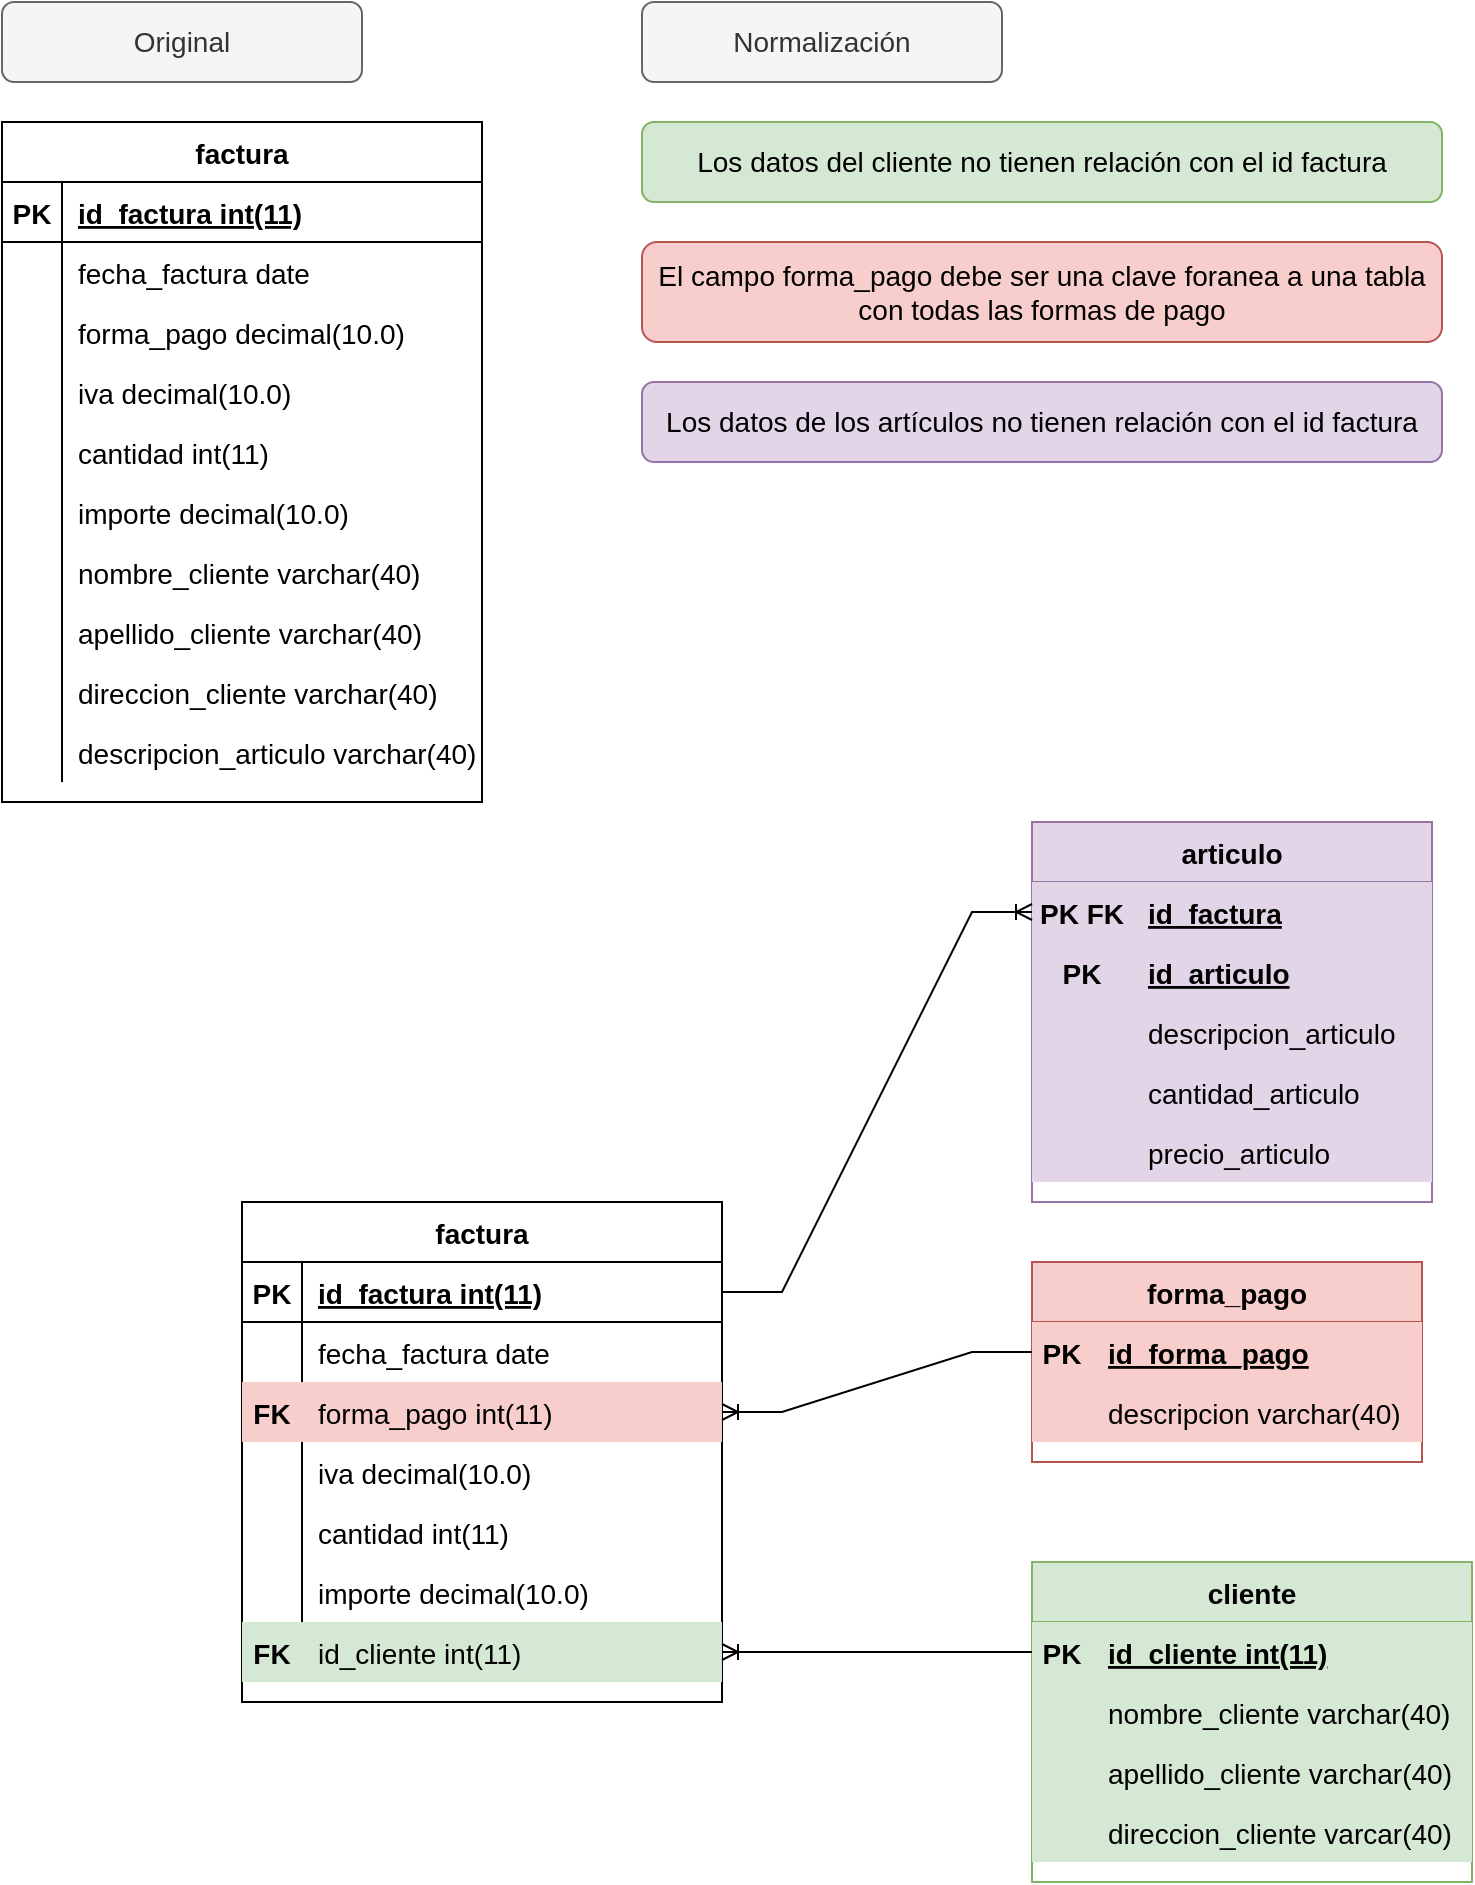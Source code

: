<mxfile version="18.0.3" type="device"><diagram id="R2lEEEUBdFMjLlhIrx00" name="Page-1"><mxGraphModel dx="1186" dy="534" grid="1" gridSize="10" guides="1" tooltips="1" connect="1" arrows="1" fold="1" page="1" pageScale="1" pageWidth="850" pageHeight="1100" math="0" shadow="0" extFonts="Permanent Marker^https://fonts.googleapis.com/css?family=Permanent+Marker"><root><mxCell id="0"/><mxCell id="1" parent="0"/><mxCell id="Le9DJE8ppJ4_y0dzb3oy-1" value="factura" style="shape=table;startSize=30;container=1;collapsible=1;childLayout=tableLayout;fixedRows=1;rowLines=0;fontStyle=1;align=center;resizeLast=1;fontSize=14;" parent="1" vertex="1"><mxGeometry x="160" y="640" width="240" height="250" as="geometry"/></mxCell><mxCell id="Le9DJE8ppJ4_y0dzb3oy-2" value="" style="shape=tableRow;horizontal=0;startSize=0;swimlaneHead=0;swimlaneBody=0;fillColor=none;collapsible=0;dropTarget=0;points=[[0,0.5],[1,0.5]];portConstraint=eastwest;top=0;left=0;right=0;bottom=1;fontSize=14;" parent="Le9DJE8ppJ4_y0dzb3oy-1" vertex="1"><mxGeometry y="30" width="240" height="30" as="geometry"/></mxCell><mxCell id="Le9DJE8ppJ4_y0dzb3oy-3" value="PK" style="shape=partialRectangle;connectable=0;fillColor=none;top=0;left=0;bottom=0;right=0;fontStyle=1;overflow=hidden;fontSize=14;" parent="Le9DJE8ppJ4_y0dzb3oy-2" vertex="1"><mxGeometry width="30" height="30" as="geometry"><mxRectangle width="30" height="30" as="alternateBounds"/></mxGeometry></mxCell><mxCell id="Le9DJE8ppJ4_y0dzb3oy-4" value="id_factura int(11)" style="shape=partialRectangle;connectable=0;fillColor=none;top=0;left=0;bottom=0;right=0;align=left;spacingLeft=6;fontStyle=5;overflow=hidden;fontSize=14;" parent="Le9DJE8ppJ4_y0dzb3oy-2" vertex="1"><mxGeometry x="30" width="210" height="30" as="geometry"><mxRectangle width="210" height="30" as="alternateBounds"/></mxGeometry></mxCell><mxCell id="Le9DJE8ppJ4_y0dzb3oy-5" value="" style="shape=tableRow;horizontal=0;startSize=0;swimlaneHead=0;swimlaneBody=0;fillColor=none;collapsible=0;dropTarget=0;points=[[0,0.5],[1,0.5]];portConstraint=eastwest;top=0;left=0;right=0;bottom=0;fontSize=14;" parent="Le9DJE8ppJ4_y0dzb3oy-1" vertex="1"><mxGeometry y="60" width="240" height="30" as="geometry"/></mxCell><mxCell id="Le9DJE8ppJ4_y0dzb3oy-6" value="" style="shape=partialRectangle;connectable=0;fillColor=none;top=0;left=0;bottom=0;right=0;editable=1;overflow=hidden;fontSize=14;" parent="Le9DJE8ppJ4_y0dzb3oy-5" vertex="1"><mxGeometry width="30" height="30" as="geometry"><mxRectangle width="30" height="30" as="alternateBounds"/></mxGeometry></mxCell><mxCell id="Le9DJE8ppJ4_y0dzb3oy-7" value="fecha_factura date" style="shape=partialRectangle;connectable=0;fillColor=none;top=0;left=0;bottom=0;right=0;align=left;spacingLeft=6;overflow=hidden;fontSize=14;" parent="Le9DJE8ppJ4_y0dzb3oy-5" vertex="1"><mxGeometry x="30" width="210" height="30" as="geometry"><mxRectangle width="210" height="30" as="alternateBounds"/></mxGeometry></mxCell><mxCell id="Le9DJE8ppJ4_y0dzb3oy-8" value="" style="shape=tableRow;horizontal=0;startSize=0;swimlaneHead=0;swimlaneBody=0;fillColor=#f8cecc;collapsible=0;dropTarget=0;points=[[0,0.5],[1,0.5]];portConstraint=eastwest;top=0;left=0;right=0;bottom=0;fontSize=14;strokeColor=#b85450;" parent="Le9DJE8ppJ4_y0dzb3oy-1" vertex="1"><mxGeometry y="90" width="240" height="30" as="geometry"/></mxCell><mxCell id="Le9DJE8ppJ4_y0dzb3oy-9" value="FK" style="shape=partialRectangle;connectable=0;fillColor=none;top=0;left=0;bottom=0;right=0;editable=1;overflow=hidden;fontSize=14;fontStyle=1" parent="Le9DJE8ppJ4_y0dzb3oy-8" vertex="1"><mxGeometry width="30" height="30" as="geometry"><mxRectangle width="30" height="30" as="alternateBounds"/></mxGeometry></mxCell><mxCell id="Le9DJE8ppJ4_y0dzb3oy-10" value="forma_pago int(11)" style="shape=partialRectangle;connectable=0;fillColor=#f8cecc;top=0;left=0;bottom=0;right=0;align=left;spacingLeft=6;overflow=hidden;fontSize=14;strokeColor=#b85450;" parent="Le9DJE8ppJ4_y0dzb3oy-8" vertex="1"><mxGeometry x="30" width="210" height="30" as="geometry"><mxRectangle width="210" height="30" as="alternateBounds"/></mxGeometry></mxCell><mxCell id="Le9DJE8ppJ4_y0dzb3oy-11" value="" style="shape=tableRow;horizontal=0;startSize=0;swimlaneHead=0;swimlaneBody=0;fillColor=none;collapsible=0;dropTarget=0;points=[[0,0.5],[1,0.5]];portConstraint=eastwest;top=0;left=0;right=0;bottom=0;fontSize=14;" parent="Le9DJE8ppJ4_y0dzb3oy-1" vertex="1"><mxGeometry y="120" width="240" height="30" as="geometry"/></mxCell><mxCell id="Le9DJE8ppJ4_y0dzb3oy-12" value="" style="shape=partialRectangle;connectable=0;fillColor=none;top=0;left=0;bottom=0;right=0;editable=1;overflow=hidden;fontSize=14;" parent="Le9DJE8ppJ4_y0dzb3oy-11" vertex="1"><mxGeometry width="30" height="30" as="geometry"><mxRectangle width="30" height="30" as="alternateBounds"/></mxGeometry></mxCell><mxCell id="Le9DJE8ppJ4_y0dzb3oy-13" value="iva decimal(10.0)" style="shape=partialRectangle;connectable=0;fillColor=none;top=0;left=0;bottom=0;right=0;align=left;spacingLeft=6;overflow=hidden;fontSize=14;" parent="Le9DJE8ppJ4_y0dzb3oy-11" vertex="1"><mxGeometry x="30" width="210" height="30" as="geometry"><mxRectangle width="210" height="30" as="alternateBounds"/></mxGeometry></mxCell><mxCell id="Le9DJE8ppJ4_y0dzb3oy-29" value="" style="shape=tableRow;horizontal=0;startSize=0;swimlaneHead=0;swimlaneBody=0;fillColor=none;collapsible=0;dropTarget=0;points=[[0,0.5],[1,0.5]];portConstraint=eastwest;top=0;left=0;right=0;bottom=0;fontSize=14;" parent="Le9DJE8ppJ4_y0dzb3oy-1" vertex="1"><mxGeometry y="150" width="240" height="30" as="geometry"/></mxCell><mxCell id="Le9DJE8ppJ4_y0dzb3oy-30" value="" style="shape=partialRectangle;connectable=0;fillColor=none;top=0;left=0;bottom=0;right=0;editable=1;overflow=hidden;fontSize=14;" parent="Le9DJE8ppJ4_y0dzb3oy-29" vertex="1"><mxGeometry width="30" height="30" as="geometry"><mxRectangle width="30" height="30" as="alternateBounds"/></mxGeometry></mxCell><mxCell id="Le9DJE8ppJ4_y0dzb3oy-31" value="cantidad int(11)" style="shape=partialRectangle;connectable=0;fillColor=none;top=0;left=0;bottom=0;right=0;align=left;spacingLeft=6;overflow=hidden;fontSize=14;" parent="Le9DJE8ppJ4_y0dzb3oy-29" vertex="1"><mxGeometry x="30" width="210" height="30" as="geometry"><mxRectangle width="210" height="30" as="alternateBounds"/></mxGeometry></mxCell><mxCell id="Le9DJE8ppJ4_y0dzb3oy-32" value="" style="shape=tableRow;horizontal=0;startSize=0;swimlaneHead=0;swimlaneBody=0;fillColor=none;collapsible=0;dropTarget=0;points=[[0,0.5],[1,0.5]];portConstraint=eastwest;top=0;left=0;right=0;bottom=0;fontSize=14;" parent="Le9DJE8ppJ4_y0dzb3oy-1" vertex="1"><mxGeometry y="180" width="240" height="30" as="geometry"/></mxCell><mxCell id="Le9DJE8ppJ4_y0dzb3oy-33" value="" style="shape=partialRectangle;connectable=0;fillColor=none;top=0;left=0;bottom=0;right=0;editable=1;overflow=hidden;fontSize=14;" parent="Le9DJE8ppJ4_y0dzb3oy-32" vertex="1"><mxGeometry width="30" height="30" as="geometry"><mxRectangle width="30" height="30" as="alternateBounds"/></mxGeometry></mxCell><mxCell id="Le9DJE8ppJ4_y0dzb3oy-34" value="importe decimal(10.0)" style="shape=partialRectangle;connectable=0;fillColor=none;top=0;left=0;bottom=0;right=0;align=left;spacingLeft=6;overflow=hidden;fontSize=14;" parent="Le9DJE8ppJ4_y0dzb3oy-32" vertex="1"><mxGeometry x="30" width="210" height="30" as="geometry"><mxRectangle width="210" height="30" as="alternateBounds"/></mxGeometry></mxCell><mxCell id="Le9DJE8ppJ4_y0dzb3oy-100" value="" style="shape=tableRow;horizontal=0;startSize=0;swimlaneHead=0;swimlaneBody=0;fillColor=#d5e8d4;collapsible=0;dropTarget=0;points=[[0,0.5],[1,0.5]];portConstraint=eastwest;top=0;left=0;right=0;bottom=0;fontSize=14;strokeColor=#82b366;" parent="Le9DJE8ppJ4_y0dzb3oy-1" vertex="1"><mxGeometry y="210" width="240" height="30" as="geometry"/></mxCell><mxCell id="Le9DJE8ppJ4_y0dzb3oy-101" value="FK" style="shape=partialRectangle;connectable=0;fillColor=none;top=0;left=0;bottom=0;right=0;editable=1;overflow=hidden;fontSize=14;fontStyle=1" parent="Le9DJE8ppJ4_y0dzb3oy-100" vertex="1"><mxGeometry width="30" height="30" as="geometry"><mxRectangle width="30" height="30" as="alternateBounds"/></mxGeometry></mxCell><mxCell id="Le9DJE8ppJ4_y0dzb3oy-102" value="id_cliente int(11)" style="shape=partialRectangle;connectable=0;fillColor=none;top=0;left=0;bottom=0;right=0;align=left;spacingLeft=6;overflow=hidden;fontSize=14;" parent="Le9DJE8ppJ4_y0dzb3oy-100" vertex="1"><mxGeometry x="30" width="210" height="30" as="geometry"><mxRectangle width="210" height="30" as="alternateBounds"/></mxGeometry></mxCell><mxCell id="Le9DJE8ppJ4_y0dzb3oy-53" value="cliente" style="shape=table;startSize=30;container=1;collapsible=1;childLayout=tableLayout;fixedRows=1;rowLines=0;fontStyle=1;align=center;resizeLast=1;fontSize=14;fillColor=#d5e8d4;strokeColor=#82b366;" parent="1" vertex="1"><mxGeometry x="555" y="820" width="220" height="160" as="geometry"/></mxCell><mxCell id="Le9DJE8ppJ4_y0dzb3oy-54" value="" style="shape=tableRow;horizontal=0;startSize=0;swimlaneHead=0;swimlaneBody=0;fillColor=#d5e8d4;collapsible=0;dropTarget=0;points=[[0,0.5],[1,0.5]];portConstraint=eastwest;top=0;left=0;right=0;bottom=1;fontSize=14;strokeColor=#82b366;" parent="Le9DJE8ppJ4_y0dzb3oy-53" vertex="1"><mxGeometry y="30" width="220" height="30" as="geometry"/></mxCell><mxCell id="Le9DJE8ppJ4_y0dzb3oy-55" value="PK" style="shape=partialRectangle;connectable=0;fillColor=#d5e8d4;top=0;left=0;bottom=0;right=0;fontStyle=1;overflow=hidden;fontSize=14;strokeColor=#82b366;" parent="Le9DJE8ppJ4_y0dzb3oy-54" vertex="1"><mxGeometry width="30" height="30" as="geometry"><mxRectangle width="30" height="30" as="alternateBounds"/></mxGeometry></mxCell><mxCell id="Le9DJE8ppJ4_y0dzb3oy-56" value="id_cliente int(11)" style="shape=partialRectangle;connectable=0;fillColor=#d5e8d4;top=0;left=0;bottom=0;right=0;align=left;spacingLeft=6;fontStyle=5;overflow=hidden;fontSize=14;strokeColor=#82b366;" parent="Le9DJE8ppJ4_y0dzb3oy-54" vertex="1"><mxGeometry x="30" width="190" height="30" as="geometry"><mxRectangle width="190" height="30" as="alternateBounds"/></mxGeometry></mxCell><mxCell id="Le9DJE8ppJ4_y0dzb3oy-57" value="" style="shape=tableRow;horizontal=0;startSize=0;swimlaneHead=0;swimlaneBody=0;fillColor=#d5e8d4;collapsible=0;dropTarget=0;points=[[0,0.5],[1,0.5]];portConstraint=eastwest;top=0;left=0;right=0;bottom=0;fontSize=14;strokeColor=#82b366;" parent="Le9DJE8ppJ4_y0dzb3oy-53" vertex="1"><mxGeometry y="60" width="220" height="30" as="geometry"/></mxCell><mxCell id="Le9DJE8ppJ4_y0dzb3oy-58" value="" style="shape=partialRectangle;connectable=0;fillColor=#d5e8d4;top=0;left=0;bottom=0;right=0;editable=1;overflow=hidden;fontSize=14;strokeColor=#82b366;" parent="Le9DJE8ppJ4_y0dzb3oy-57" vertex="1"><mxGeometry width="30" height="30" as="geometry"><mxRectangle width="30" height="30" as="alternateBounds"/></mxGeometry></mxCell><mxCell id="Le9DJE8ppJ4_y0dzb3oy-59" value="nombre_cliente varchar(40)" style="shape=partialRectangle;connectable=0;fillColor=#d5e8d4;top=0;left=0;bottom=0;right=0;align=left;spacingLeft=6;overflow=hidden;fontSize=14;strokeColor=#82b366;" parent="Le9DJE8ppJ4_y0dzb3oy-57" vertex="1"><mxGeometry x="30" width="190" height="30" as="geometry"><mxRectangle width="190" height="30" as="alternateBounds"/></mxGeometry></mxCell><mxCell id="Le9DJE8ppJ4_y0dzb3oy-60" value="" style="shape=tableRow;horizontal=0;startSize=0;swimlaneHead=0;swimlaneBody=0;fillColor=#d5e8d4;collapsible=0;dropTarget=0;points=[[0,0.5],[1,0.5]];portConstraint=eastwest;top=0;left=0;right=0;bottom=0;fontSize=14;strokeColor=#82b366;" parent="Le9DJE8ppJ4_y0dzb3oy-53" vertex="1"><mxGeometry y="90" width="220" height="30" as="geometry"/></mxCell><mxCell id="Le9DJE8ppJ4_y0dzb3oy-61" value="" style="shape=partialRectangle;connectable=0;fillColor=#d5e8d4;top=0;left=0;bottom=0;right=0;editable=1;overflow=hidden;fontSize=14;strokeColor=#82b366;" parent="Le9DJE8ppJ4_y0dzb3oy-60" vertex="1"><mxGeometry width="30" height="30" as="geometry"><mxRectangle width="30" height="30" as="alternateBounds"/></mxGeometry></mxCell><mxCell id="Le9DJE8ppJ4_y0dzb3oy-62" value="apellido_cliente varchar(40)" style="shape=partialRectangle;connectable=0;fillColor=#d5e8d4;top=0;left=0;bottom=0;right=0;align=left;spacingLeft=6;overflow=hidden;fontSize=14;strokeColor=#82b366;" parent="Le9DJE8ppJ4_y0dzb3oy-60" vertex="1"><mxGeometry x="30" width="190" height="30" as="geometry"><mxRectangle width="190" height="30" as="alternateBounds"/></mxGeometry></mxCell><mxCell id="Le9DJE8ppJ4_y0dzb3oy-63" value="" style="shape=tableRow;horizontal=0;startSize=0;swimlaneHead=0;swimlaneBody=0;fillColor=#d5e8d4;collapsible=0;dropTarget=0;points=[[0,0.5],[1,0.5]];portConstraint=eastwest;top=0;left=0;right=0;bottom=0;fontSize=14;strokeColor=#82b366;" parent="Le9DJE8ppJ4_y0dzb3oy-53" vertex="1"><mxGeometry y="120" width="220" height="30" as="geometry"/></mxCell><mxCell id="Le9DJE8ppJ4_y0dzb3oy-64" value="" style="shape=partialRectangle;connectable=0;fillColor=#d5e8d4;top=0;left=0;bottom=0;right=0;editable=1;overflow=hidden;fontSize=14;strokeColor=#82b366;" parent="Le9DJE8ppJ4_y0dzb3oy-63" vertex="1"><mxGeometry width="30" height="30" as="geometry"><mxRectangle width="30" height="30" as="alternateBounds"/></mxGeometry></mxCell><mxCell id="Le9DJE8ppJ4_y0dzb3oy-65" value="direccion_cliente varcar(40)" style="shape=partialRectangle;connectable=0;fillColor=#d5e8d4;top=0;left=0;bottom=0;right=0;align=left;spacingLeft=6;overflow=hidden;fontSize=14;strokeColor=#82b366;" parent="Le9DJE8ppJ4_y0dzb3oy-63" vertex="1"><mxGeometry x="30" width="190" height="30" as="geometry"><mxRectangle width="190" height="30" as="alternateBounds"/></mxGeometry></mxCell><mxCell id="Le9DJE8ppJ4_y0dzb3oy-66" value="factura" style="shape=table;startSize=30;container=1;collapsible=1;childLayout=tableLayout;fixedRows=1;rowLines=0;fontStyle=1;align=center;resizeLast=1;fontSize=14;" parent="1" vertex="1"><mxGeometry x="40" y="100" width="240" height="340" as="geometry"/></mxCell><mxCell id="Le9DJE8ppJ4_y0dzb3oy-67" value="" style="shape=tableRow;horizontal=0;startSize=0;swimlaneHead=0;swimlaneBody=0;fillColor=none;collapsible=0;dropTarget=0;points=[[0,0.5],[1,0.5]];portConstraint=eastwest;top=0;left=0;right=0;bottom=1;fontSize=14;" parent="Le9DJE8ppJ4_y0dzb3oy-66" vertex="1"><mxGeometry y="30" width="240" height="30" as="geometry"/></mxCell><mxCell id="Le9DJE8ppJ4_y0dzb3oy-68" value="PK" style="shape=partialRectangle;connectable=0;fillColor=none;top=0;left=0;bottom=0;right=0;fontStyle=1;overflow=hidden;fontSize=14;" parent="Le9DJE8ppJ4_y0dzb3oy-67" vertex="1"><mxGeometry width="30" height="30" as="geometry"><mxRectangle width="30" height="30" as="alternateBounds"/></mxGeometry></mxCell><mxCell id="Le9DJE8ppJ4_y0dzb3oy-69" value="id_factura int(11)" style="shape=partialRectangle;connectable=0;fillColor=none;top=0;left=0;bottom=0;right=0;align=left;spacingLeft=6;fontStyle=5;overflow=hidden;fontSize=14;" parent="Le9DJE8ppJ4_y0dzb3oy-67" vertex="1"><mxGeometry x="30" width="210" height="30" as="geometry"><mxRectangle width="210" height="30" as="alternateBounds"/></mxGeometry></mxCell><mxCell id="Le9DJE8ppJ4_y0dzb3oy-70" value="" style="shape=tableRow;horizontal=0;startSize=0;swimlaneHead=0;swimlaneBody=0;fillColor=none;collapsible=0;dropTarget=0;points=[[0,0.5],[1,0.5]];portConstraint=eastwest;top=0;left=0;right=0;bottom=0;fontSize=14;" parent="Le9DJE8ppJ4_y0dzb3oy-66" vertex="1"><mxGeometry y="60" width="240" height="30" as="geometry"/></mxCell><mxCell id="Le9DJE8ppJ4_y0dzb3oy-71" value="" style="shape=partialRectangle;connectable=0;fillColor=none;top=0;left=0;bottom=0;right=0;editable=1;overflow=hidden;fontSize=14;" parent="Le9DJE8ppJ4_y0dzb3oy-70" vertex="1"><mxGeometry width="30" height="30" as="geometry"><mxRectangle width="30" height="30" as="alternateBounds"/></mxGeometry></mxCell><mxCell id="Le9DJE8ppJ4_y0dzb3oy-72" value="fecha_factura date" style="shape=partialRectangle;connectable=0;fillColor=none;top=0;left=0;bottom=0;right=0;align=left;spacingLeft=6;overflow=hidden;fontSize=14;" parent="Le9DJE8ppJ4_y0dzb3oy-70" vertex="1"><mxGeometry x="30" width="210" height="30" as="geometry"><mxRectangle width="210" height="30" as="alternateBounds"/></mxGeometry></mxCell><mxCell id="Le9DJE8ppJ4_y0dzb3oy-73" value="" style="shape=tableRow;horizontal=0;startSize=0;swimlaneHead=0;swimlaneBody=0;fillColor=none;collapsible=0;dropTarget=0;points=[[0,0.5],[1,0.5]];portConstraint=eastwest;top=0;left=0;right=0;bottom=0;fontSize=14;" parent="Le9DJE8ppJ4_y0dzb3oy-66" vertex="1"><mxGeometry y="90" width="240" height="30" as="geometry"/></mxCell><mxCell id="Le9DJE8ppJ4_y0dzb3oy-74" value="" style="shape=partialRectangle;connectable=0;fillColor=none;top=0;left=0;bottom=0;right=0;editable=1;overflow=hidden;fontSize=14;" parent="Le9DJE8ppJ4_y0dzb3oy-73" vertex="1"><mxGeometry width="30" height="30" as="geometry"><mxRectangle width="30" height="30" as="alternateBounds"/></mxGeometry></mxCell><mxCell id="Le9DJE8ppJ4_y0dzb3oy-75" value="forma_pago decimal(10.0)" style="shape=partialRectangle;connectable=0;fillColor=none;top=0;left=0;bottom=0;right=0;align=left;spacingLeft=6;overflow=hidden;fontSize=14;" parent="Le9DJE8ppJ4_y0dzb3oy-73" vertex="1"><mxGeometry x="30" width="210" height="30" as="geometry"><mxRectangle width="210" height="30" as="alternateBounds"/></mxGeometry></mxCell><mxCell id="Le9DJE8ppJ4_y0dzb3oy-76" value="" style="shape=tableRow;horizontal=0;startSize=0;swimlaneHead=0;swimlaneBody=0;fillColor=none;collapsible=0;dropTarget=0;points=[[0,0.5],[1,0.5]];portConstraint=eastwest;top=0;left=0;right=0;bottom=0;fontSize=14;" parent="Le9DJE8ppJ4_y0dzb3oy-66" vertex="1"><mxGeometry y="120" width="240" height="30" as="geometry"/></mxCell><mxCell id="Le9DJE8ppJ4_y0dzb3oy-77" value="" style="shape=partialRectangle;connectable=0;fillColor=none;top=0;left=0;bottom=0;right=0;editable=1;overflow=hidden;fontSize=14;" parent="Le9DJE8ppJ4_y0dzb3oy-76" vertex="1"><mxGeometry width="30" height="30" as="geometry"><mxRectangle width="30" height="30" as="alternateBounds"/></mxGeometry></mxCell><mxCell id="Le9DJE8ppJ4_y0dzb3oy-78" value="iva decimal(10.0)" style="shape=partialRectangle;connectable=0;fillColor=none;top=0;left=0;bottom=0;right=0;align=left;spacingLeft=6;overflow=hidden;fontSize=14;" parent="Le9DJE8ppJ4_y0dzb3oy-76" vertex="1"><mxGeometry x="30" width="210" height="30" as="geometry"><mxRectangle width="210" height="30" as="alternateBounds"/></mxGeometry></mxCell><mxCell id="Le9DJE8ppJ4_y0dzb3oy-79" value="" style="shape=tableRow;horizontal=0;startSize=0;swimlaneHead=0;swimlaneBody=0;fillColor=none;collapsible=0;dropTarget=0;points=[[0,0.5],[1,0.5]];portConstraint=eastwest;top=0;left=0;right=0;bottom=0;fontSize=14;" parent="Le9DJE8ppJ4_y0dzb3oy-66" vertex="1"><mxGeometry y="150" width="240" height="30" as="geometry"/></mxCell><mxCell id="Le9DJE8ppJ4_y0dzb3oy-80" value="" style="shape=partialRectangle;connectable=0;fillColor=none;top=0;left=0;bottom=0;right=0;editable=1;overflow=hidden;fontSize=14;" parent="Le9DJE8ppJ4_y0dzb3oy-79" vertex="1"><mxGeometry width="30" height="30" as="geometry"><mxRectangle width="30" height="30" as="alternateBounds"/></mxGeometry></mxCell><mxCell id="Le9DJE8ppJ4_y0dzb3oy-81" value="cantidad int(11)" style="shape=partialRectangle;connectable=0;fillColor=none;top=0;left=0;bottom=0;right=0;align=left;spacingLeft=6;overflow=hidden;fontSize=14;" parent="Le9DJE8ppJ4_y0dzb3oy-79" vertex="1"><mxGeometry x="30" width="210" height="30" as="geometry"><mxRectangle width="210" height="30" as="alternateBounds"/></mxGeometry></mxCell><mxCell id="Le9DJE8ppJ4_y0dzb3oy-82" value="" style="shape=tableRow;horizontal=0;startSize=0;swimlaneHead=0;swimlaneBody=0;fillColor=none;collapsible=0;dropTarget=0;points=[[0,0.5],[1,0.5]];portConstraint=eastwest;top=0;left=0;right=0;bottom=0;fontSize=14;" parent="Le9DJE8ppJ4_y0dzb3oy-66" vertex="1"><mxGeometry y="180" width="240" height="30" as="geometry"/></mxCell><mxCell id="Le9DJE8ppJ4_y0dzb3oy-83" value="" style="shape=partialRectangle;connectable=0;fillColor=none;top=0;left=0;bottom=0;right=0;editable=1;overflow=hidden;fontSize=14;" parent="Le9DJE8ppJ4_y0dzb3oy-82" vertex="1"><mxGeometry width="30" height="30" as="geometry"><mxRectangle width="30" height="30" as="alternateBounds"/></mxGeometry></mxCell><mxCell id="Le9DJE8ppJ4_y0dzb3oy-84" value="importe decimal(10.0)" style="shape=partialRectangle;connectable=0;fillColor=none;top=0;left=0;bottom=0;right=0;align=left;spacingLeft=6;overflow=hidden;fontSize=14;" parent="Le9DJE8ppJ4_y0dzb3oy-82" vertex="1"><mxGeometry x="30" width="210" height="30" as="geometry"><mxRectangle width="210" height="30" as="alternateBounds"/></mxGeometry></mxCell><mxCell id="Le9DJE8ppJ4_y0dzb3oy-85" value="" style="shape=tableRow;horizontal=0;startSize=0;swimlaneHead=0;swimlaneBody=0;fillColor=none;collapsible=0;dropTarget=0;points=[[0,0.5],[1,0.5]];portConstraint=eastwest;top=0;left=0;right=0;bottom=0;fontSize=14;" parent="Le9DJE8ppJ4_y0dzb3oy-66" vertex="1"><mxGeometry y="210" width="240" height="30" as="geometry"/></mxCell><mxCell id="Le9DJE8ppJ4_y0dzb3oy-86" value="" style="shape=partialRectangle;connectable=0;fillColor=none;top=0;left=0;bottom=0;right=0;editable=1;overflow=hidden;fontSize=14;" parent="Le9DJE8ppJ4_y0dzb3oy-85" vertex="1"><mxGeometry width="30" height="30" as="geometry"><mxRectangle width="30" height="30" as="alternateBounds"/></mxGeometry></mxCell><mxCell id="Le9DJE8ppJ4_y0dzb3oy-87" value="nombre_cliente varchar(40)" style="shape=partialRectangle;connectable=0;fillColor=none;top=0;left=0;bottom=0;right=0;align=left;spacingLeft=6;overflow=hidden;fontSize=14;" parent="Le9DJE8ppJ4_y0dzb3oy-85" vertex="1"><mxGeometry x="30" width="210" height="30" as="geometry"><mxRectangle width="210" height="30" as="alternateBounds"/></mxGeometry></mxCell><mxCell id="Le9DJE8ppJ4_y0dzb3oy-88" value="" style="shape=tableRow;horizontal=0;startSize=0;swimlaneHead=0;swimlaneBody=0;fillColor=none;collapsible=0;dropTarget=0;points=[[0,0.5],[1,0.5]];portConstraint=eastwest;top=0;left=0;right=0;bottom=0;fontSize=14;" parent="Le9DJE8ppJ4_y0dzb3oy-66" vertex="1"><mxGeometry y="240" width="240" height="30" as="geometry"/></mxCell><mxCell id="Le9DJE8ppJ4_y0dzb3oy-89" value="" style="shape=partialRectangle;connectable=0;fillColor=none;top=0;left=0;bottom=0;right=0;editable=1;overflow=hidden;fontSize=14;" parent="Le9DJE8ppJ4_y0dzb3oy-88" vertex="1"><mxGeometry width="30" height="30" as="geometry"><mxRectangle width="30" height="30" as="alternateBounds"/></mxGeometry></mxCell><mxCell id="Le9DJE8ppJ4_y0dzb3oy-90" value="apellido_cliente varchar(40)" style="shape=partialRectangle;connectable=0;fillColor=none;top=0;left=0;bottom=0;right=0;align=left;spacingLeft=6;overflow=hidden;fontSize=14;" parent="Le9DJE8ppJ4_y0dzb3oy-88" vertex="1"><mxGeometry x="30" width="210" height="30" as="geometry"><mxRectangle width="210" height="30" as="alternateBounds"/></mxGeometry></mxCell><mxCell id="Le9DJE8ppJ4_y0dzb3oy-91" value="" style="shape=tableRow;horizontal=0;startSize=0;swimlaneHead=0;swimlaneBody=0;fillColor=none;collapsible=0;dropTarget=0;points=[[0,0.5],[1,0.5]];portConstraint=eastwest;top=0;left=0;right=0;bottom=0;fontSize=14;" parent="Le9DJE8ppJ4_y0dzb3oy-66" vertex="1"><mxGeometry y="270" width="240" height="30" as="geometry"/></mxCell><mxCell id="Le9DJE8ppJ4_y0dzb3oy-92" value="" style="shape=partialRectangle;connectable=0;fillColor=none;top=0;left=0;bottom=0;right=0;editable=1;overflow=hidden;fontSize=14;" parent="Le9DJE8ppJ4_y0dzb3oy-91" vertex="1"><mxGeometry width="30" height="30" as="geometry"><mxRectangle width="30" height="30" as="alternateBounds"/></mxGeometry></mxCell><mxCell id="Le9DJE8ppJ4_y0dzb3oy-93" value="direccion_cliente varchar(40)" style="shape=partialRectangle;connectable=0;fillColor=none;top=0;left=0;bottom=0;right=0;align=left;spacingLeft=6;overflow=hidden;fontSize=14;" parent="Le9DJE8ppJ4_y0dzb3oy-91" vertex="1"><mxGeometry x="30" width="210" height="30" as="geometry"><mxRectangle width="210" height="30" as="alternateBounds"/></mxGeometry></mxCell><mxCell id="Le9DJE8ppJ4_y0dzb3oy-94" value="" style="shape=tableRow;horizontal=0;startSize=0;swimlaneHead=0;swimlaneBody=0;fillColor=none;collapsible=0;dropTarget=0;points=[[0,0.5],[1,0.5]];portConstraint=eastwest;top=0;left=0;right=0;bottom=0;fontSize=14;" parent="Le9DJE8ppJ4_y0dzb3oy-66" vertex="1"><mxGeometry y="300" width="240" height="30" as="geometry"/></mxCell><mxCell id="Le9DJE8ppJ4_y0dzb3oy-95" value="" style="shape=partialRectangle;connectable=0;fillColor=none;top=0;left=0;bottom=0;right=0;editable=1;overflow=hidden;fontSize=14;" parent="Le9DJE8ppJ4_y0dzb3oy-94" vertex="1"><mxGeometry width="30" height="30" as="geometry"><mxRectangle width="30" height="30" as="alternateBounds"/></mxGeometry></mxCell><mxCell id="Le9DJE8ppJ4_y0dzb3oy-96" value="descripcion_articulo varchar(40)" style="shape=partialRectangle;connectable=0;fillColor=none;top=0;left=0;bottom=0;right=0;align=left;spacingLeft=6;overflow=hidden;fontSize=14;" parent="Le9DJE8ppJ4_y0dzb3oy-94" vertex="1"><mxGeometry x="30" width="210" height="30" as="geometry"><mxRectangle width="210" height="30" as="alternateBounds"/></mxGeometry></mxCell><mxCell id="Le9DJE8ppJ4_y0dzb3oy-97" value="Original" style="rounded=1;whiteSpace=wrap;html=1;fontSize=14;fillColor=#f5f5f5;strokeColor=#666666;fontColor=#333333;" parent="1" vertex="1"><mxGeometry x="40" y="40" width="180" height="40" as="geometry"/></mxCell><mxCell id="Le9DJE8ppJ4_y0dzb3oy-98" value="Normalización" style="rounded=1;whiteSpace=wrap;html=1;fontSize=14;fillColor=#f5f5f5;strokeColor=#666666;fontColor=#333333;" parent="1" vertex="1"><mxGeometry x="360" y="40" width="180" height="40" as="geometry"/></mxCell><mxCell id="Le9DJE8ppJ4_y0dzb3oy-99" value="" style="edgeStyle=entityRelationEdgeStyle;fontSize=14;html=1;endArrow=ERoneToMany;rounded=0;exitX=0;exitY=0.5;exitDx=0;exitDy=0;entryX=1;entryY=0.5;entryDx=0;entryDy=0;" parent="1" source="Le9DJE8ppJ4_y0dzb3oy-54" target="Le9DJE8ppJ4_y0dzb3oy-100" edge="1"><mxGeometry width="100" height="100" relative="1" as="geometry"><mxPoint x="480" y="400" as="sourcePoint"/><mxPoint x="580" y="300" as="targetPoint"/></mxGeometry></mxCell><mxCell id="Le9DJE8ppJ4_y0dzb3oy-103" value="Los datos del cliente no tienen relación con el id factura" style="rounded=1;whiteSpace=wrap;html=1;fontSize=14;fillColor=#d5e8d4;strokeColor=#82b366;" parent="1" vertex="1"><mxGeometry x="360" y="100" width="400" height="40" as="geometry"/></mxCell><mxCell id="Le9DJE8ppJ4_y0dzb3oy-104" value="El campo forma_pago debe ser una clave foranea a una tabla con todas las formas de pago" style="rounded=1;whiteSpace=wrap;html=1;fontSize=14;fillColor=#f8cecc;strokeColor=#b85450;" parent="1" vertex="1"><mxGeometry x="360" y="160" width="400" height="50" as="geometry"/></mxCell><mxCell id="Le9DJE8ppJ4_y0dzb3oy-105" value="articulo" style="shape=table;startSize=30;container=1;collapsible=1;childLayout=tableLayout;fixedRows=1;rowLines=0;fontStyle=1;align=center;resizeLast=1;fontSize=14;fillColor=#e1d5e7;strokeColor=#9673a6;" parent="1" vertex="1"><mxGeometry x="555" y="450" width="200" height="190" as="geometry"/></mxCell><mxCell id="Le9DJE8ppJ4_y0dzb3oy-106" value="" style="shape=tableRow;horizontal=0;startSize=0;swimlaneHead=0;swimlaneBody=0;fillColor=#e1d5e7;collapsible=0;dropTarget=0;points=[[0,0.5],[1,0.5]];portConstraint=eastwest;top=0;left=0;right=0;bottom=1;fontSize=14;strokeColor=#9673a6;" parent="Le9DJE8ppJ4_y0dzb3oy-105" vertex="1"><mxGeometry y="30" width="200" height="30" as="geometry"/></mxCell><mxCell id="Le9DJE8ppJ4_y0dzb3oy-107" value="PK FK" style="shape=partialRectangle;connectable=0;fillColor=#e1d5e7;top=0;left=0;bottom=0;right=0;fontStyle=1;overflow=hidden;fontSize=14;strokeColor=#9673a6;" parent="Le9DJE8ppJ4_y0dzb3oy-106" vertex="1"><mxGeometry width="50" height="30" as="geometry"><mxRectangle width="50" height="30" as="alternateBounds"/></mxGeometry></mxCell><mxCell id="Le9DJE8ppJ4_y0dzb3oy-108" value="id_factura" style="shape=partialRectangle;connectable=0;fillColor=#e1d5e7;top=0;left=0;bottom=0;right=0;align=left;spacingLeft=6;fontStyle=5;overflow=hidden;fontSize=14;strokeColor=#9673a6;" parent="Le9DJE8ppJ4_y0dzb3oy-106" vertex="1"><mxGeometry x="50" width="150" height="30" as="geometry"><mxRectangle width="150" height="30" as="alternateBounds"/></mxGeometry></mxCell><mxCell id="Le9DJE8ppJ4_y0dzb3oy-118" value="" style="shape=tableRow;horizontal=0;startSize=0;swimlaneHead=0;swimlaneBody=0;fillColor=#e1d5e7;collapsible=0;dropTarget=0;points=[[0,0.5],[1,0.5]];portConstraint=eastwest;top=0;left=0;right=0;bottom=1;fontSize=14;strokeColor=#9673a6;" parent="Le9DJE8ppJ4_y0dzb3oy-105" vertex="1"><mxGeometry y="60" width="200" height="30" as="geometry"/></mxCell><mxCell id="Le9DJE8ppJ4_y0dzb3oy-119" value="PK" style="shape=partialRectangle;connectable=0;fillColor=#e1d5e7;top=0;left=0;bottom=0;right=0;fontStyle=1;overflow=hidden;fontSize=14;strokeColor=#9673a6;" parent="Le9DJE8ppJ4_y0dzb3oy-118" vertex="1"><mxGeometry width="50" height="30" as="geometry"><mxRectangle width="50" height="30" as="alternateBounds"/></mxGeometry></mxCell><mxCell id="Le9DJE8ppJ4_y0dzb3oy-120" value="id_articulo" style="shape=partialRectangle;connectable=0;fillColor=#e1d5e7;top=0;left=0;bottom=0;right=0;align=left;spacingLeft=6;fontStyle=5;overflow=hidden;fontSize=14;strokeColor=#9673a6;" parent="Le9DJE8ppJ4_y0dzb3oy-118" vertex="1"><mxGeometry x="50" width="150" height="30" as="geometry"><mxRectangle width="150" height="30" as="alternateBounds"/></mxGeometry></mxCell><mxCell id="Le9DJE8ppJ4_y0dzb3oy-109" value="" style="shape=tableRow;horizontal=0;startSize=0;swimlaneHead=0;swimlaneBody=0;fillColor=#e1d5e7;collapsible=0;dropTarget=0;points=[[0,0.5],[1,0.5]];portConstraint=eastwest;top=0;left=0;right=0;bottom=0;fontSize=14;strokeColor=#9673a6;" parent="Le9DJE8ppJ4_y0dzb3oy-105" vertex="1"><mxGeometry y="90" width="200" height="30" as="geometry"/></mxCell><mxCell id="Le9DJE8ppJ4_y0dzb3oy-110" value="" style="shape=partialRectangle;connectable=0;fillColor=#e1d5e7;top=0;left=0;bottom=0;right=0;editable=1;overflow=hidden;fontSize=14;strokeColor=#9673a6;" parent="Le9DJE8ppJ4_y0dzb3oy-109" vertex="1"><mxGeometry width="50" height="30" as="geometry"><mxRectangle width="50" height="30" as="alternateBounds"/></mxGeometry></mxCell><mxCell id="Le9DJE8ppJ4_y0dzb3oy-111" value="descripcion_articulo" style="shape=partialRectangle;connectable=0;fillColor=#e1d5e7;top=0;left=0;bottom=0;right=0;align=left;spacingLeft=6;overflow=hidden;fontSize=14;strokeColor=#9673a6;" parent="Le9DJE8ppJ4_y0dzb3oy-109" vertex="1"><mxGeometry x="50" width="150" height="30" as="geometry"><mxRectangle width="150" height="30" as="alternateBounds"/></mxGeometry></mxCell><mxCell id="Le9DJE8ppJ4_y0dzb3oy-112" value="" style="shape=tableRow;horizontal=0;startSize=0;swimlaneHead=0;swimlaneBody=0;fillColor=#e1d5e7;collapsible=0;dropTarget=0;points=[[0,0.5],[1,0.5]];portConstraint=eastwest;top=0;left=0;right=0;bottom=0;fontSize=14;strokeColor=#9673a6;" parent="Le9DJE8ppJ4_y0dzb3oy-105" vertex="1"><mxGeometry y="120" width="200" height="30" as="geometry"/></mxCell><mxCell id="Le9DJE8ppJ4_y0dzb3oy-113" value="" style="shape=partialRectangle;connectable=0;fillColor=#e1d5e7;top=0;left=0;bottom=0;right=0;editable=1;overflow=hidden;fontSize=14;strokeColor=#9673a6;" parent="Le9DJE8ppJ4_y0dzb3oy-112" vertex="1"><mxGeometry width="50" height="30" as="geometry"><mxRectangle width="50" height="30" as="alternateBounds"/></mxGeometry></mxCell><mxCell id="Le9DJE8ppJ4_y0dzb3oy-114" value="cantidad_articulo" style="shape=partialRectangle;connectable=0;fillColor=#e1d5e7;top=0;left=0;bottom=0;right=0;align=left;spacingLeft=6;overflow=hidden;fontSize=14;strokeColor=#9673a6;" parent="Le9DJE8ppJ4_y0dzb3oy-112" vertex="1"><mxGeometry x="50" width="150" height="30" as="geometry"><mxRectangle width="150" height="30" as="alternateBounds"/></mxGeometry></mxCell><mxCell id="Le9DJE8ppJ4_y0dzb3oy-115" value="" style="shape=tableRow;horizontal=0;startSize=0;swimlaneHead=0;swimlaneBody=0;fillColor=#e1d5e7;collapsible=0;dropTarget=0;points=[[0,0.5],[1,0.5]];portConstraint=eastwest;top=0;left=0;right=0;bottom=0;fontSize=14;strokeColor=#9673a6;" parent="Le9DJE8ppJ4_y0dzb3oy-105" vertex="1"><mxGeometry y="150" width="200" height="30" as="geometry"/></mxCell><mxCell id="Le9DJE8ppJ4_y0dzb3oy-116" value="" style="shape=partialRectangle;connectable=0;fillColor=#e1d5e7;top=0;left=0;bottom=0;right=0;editable=1;overflow=hidden;fontSize=14;strokeColor=#9673a6;" parent="Le9DJE8ppJ4_y0dzb3oy-115" vertex="1"><mxGeometry width="50" height="30" as="geometry"><mxRectangle width="50" height="30" as="alternateBounds"/></mxGeometry></mxCell><mxCell id="Le9DJE8ppJ4_y0dzb3oy-117" value="precio_articulo" style="shape=partialRectangle;connectable=0;fillColor=#e1d5e7;top=0;left=0;bottom=0;right=0;align=left;spacingLeft=6;overflow=hidden;fontSize=14;strokeColor=#9673a6;" parent="Le9DJE8ppJ4_y0dzb3oy-115" vertex="1"><mxGeometry x="50" width="150" height="30" as="geometry"><mxRectangle width="150" height="30" as="alternateBounds"/></mxGeometry></mxCell><mxCell id="Le9DJE8ppJ4_y0dzb3oy-123" value="" style="edgeStyle=entityRelationEdgeStyle;fontSize=12;html=1;endArrow=ERoneToMany;rounded=0;exitX=1;exitY=0.5;exitDx=0;exitDy=0;entryX=0;entryY=0.5;entryDx=0;entryDy=0;" parent="1" source="Le9DJE8ppJ4_y0dzb3oy-2" target="Le9DJE8ppJ4_y0dzb3oy-106" edge="1"><mxGeometry width="100" height="100" relative="1" as="geometry"><mxPoint x="480" y="670" as="sourcePoint"/><mxPoint x="580" y="570" as="targetPoint"/></mxGeometry></mxCell><mxCell id="Le9DJE8ppJ4_y0dzb3oy-124" value="Los datos de los artículos no tienen relación con el id factura" style="rounded=1;whiteSpace=wrap;html=1;fontSize=14;fillColor=#e1d5e7;strokeColor=#9673a6;" parent="1" vertex="1"><mxGeometry x="360" y="230" width="400" height="40" as="geometry"/></mxCell><mxCell id="Le9DJE8ppJ4_y0dzb3oy-125" value="forma_pago" style="shape=table;startSize=30;container=1;collapsible=1;childLayout=tableLayout;fixedRows=1;rowLines=0;fontStyle=1;align=center;resizeLast=1;fontSize=14;fillColor=#f8cecc;strokeColor=#b85450;" parent="1" vertex="1"><mxGeometry x="555" y="670" width="195" height="100" as="geometry"/></mxCell><mxCell id="Le9DJE8ppJ4_y0dzb3oy-126" value="" style="shape=tableRow;horizontal=0;startSize=0;swimlaneHead=0;swimlaneBody=0;fillColor=#f8cecc;collapsible=0;dropTarget=0;points=[[0,0.5],[1,0.5]];portConstraint=eastwest;top=0;left=0;right=0;bottom=1;fontSize=14;strokeColor=#b85450;" parent="Le9DJE8ppJ4_y0dzb3oy-125" vertex="1"><mxGeometry y="30" width="195" height="30" as="geometry"/></mxCell><mxCell id="Le9DJE8ppJ4_y0dzb3oy-127" value="PK" style="shape=partialRectangle;connectable=0;fillColor=#f8cecc;top=0;left=0;bottom=0;right=0;fontStyle=1;overflow=hidden;fontSize=14;strokeColor=#b85450;" parent="Le9DJE8ppJ4_y0dzb3oy-126" vertex="1"><mxGeometry width="30" height="30" as="geometry"><mxRectangle width="30" height="30" as="alternateBounds"/></mxGeometry></mxCell><mxCell id="Le9DJE8ppJ4_y0dzb3oy-128" value="id_forma_pago" style="shape=partialRectangle;connectable=0;fillColor=#f8cecc;top=0;left=0;bottom=0;right=0;align=left;spacingLeft=6;fontStyle=5;overflow=hidden;fontSize=14;strokeColor=#b85450;" parent="Le9DJE8ppJ4_y0dzb3oy-126" vertex="1"><mxGeometry x="30" width="165" height="30" as="geometry"><mxRectangle width="165" height="30" as="alternateBounds"/></mxGeometry></mxCell><mxCell id="Le9DJE8ppJ4_y0dzb3oy-129" value="" style="shape=tableRow;horizontal=0;startSize=0;swimlaneHead=0;swimlaneBody=0;fillColor=#f8cecc;collapsible=0;dropTarget=0;points=[[0,0.5],[1,0.5]];portConstraint=eastwest;top=0;left=0;right=0;bottom=0;fontSize=14;strokeColor=#b85450;" parent="Le9DJE8ppJ4_y0dzb3oy-125" vertex="1"><mxGeometry y="60" width="195" height="30" as="geometry"/></mxCell><mxCell id="Le9DJE8ppJ4_y0dzb3oy-130" value="" style="shape=partialRectangle;connectable=0;fillColor=#f8cecc;top=0;left=0;bottom=0;right=0;editable=1;overflow=hidden;fontSize=14;strokeColor=#b85450;" parent="Le9DJE8ppJ4_y0dzb3oy-129" vertex="1"><mxGeometry width="30" height="30" as="geometry"><mxRectangle width="30" height="30" as="alternateBounds"/></mxGeometry></mxCell><mxCell id="Le9DJE8ppJ4_y0dzb3oy-131" value="descripcion varchar(40)" style="shape=partialRectangle;connectable=0;fillColor=#f8cecc;top=0;left=0;bottom=0;right=0;align=left;spacingLeft=6;overflow=hidden;fontSize=14;strokeColor=#b85450;" parent="Le9DJE8ppJ4_y0dzb3oy-129" vertex="1"><mxGeometry x="30" width="165" height="30" as="geometry"><mxRectangle width="165" height="30" as="alternateBounds"/></mxGeometry></mxCell><mxCell id="Le9DJE8ppJ4_y0dzb3oy-138" value="" style="edgeStyle=entityRelationEdgeStyle;fontSize=12;html=1;endArrow=ERoneToMany;rounded=0;entryX=1;entryY=0.5;entryDx=0;entryDy=0;exitX=0;exitY=0.5;exitDx=0;exitDy=0;" parent="1" source="Le9DJE8ppJ4_y0dzb3oy-126" target="Le9DJE8ppJ4_y0dzb3oy-8" edge="1"><mxGeometry width="100" height="100" relative="1" as="geometry"><mxPoint x="500" y="720" as="sourcePoint"/><mxPoint x="580" y="720" as="targetPoint"/></mxGeometry></mxCell></root></mxGraphModel></diagram></mxfile>